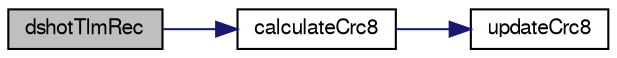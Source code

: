 digraph "dshotTlmRec"
{
  edge [fontname="FreeSans",fontsize="10",labelfontname="FreeSans",labelfontsize="10"];
  node [fontname="FreeSans",fontsize="10",shape=record];
  rankdir="LR";
  Node1 [label="dshotTlmRec",height=0.2,width=0.4,color="black", fillcolor="grey75", style="filled", fontcolor="black"];
  Node1 -> Node2 [color="midnightblue",fontsize="10",style="solid",fontname="FreeSans"];
  Node2 [label="calculateCrc8",height=0.2,width=0.4,color="black", fillcolor="white", style="filled",URL="$esc__dshot_8c.html#a2e417dbd1839a8efbf515ea7315b80d4"];
  Node2 -> Node3 [color="midnightblue",fontsize="10",style="solid",fontname="FreeSans"];
  Node3 [label="updateCrc8",height=0.2,width=0.4,color="black", fillcolor="white", style="filled",URL="$esc__dshot_8c.html#aea595f27e51665e32b06116f9965c856"];
}
